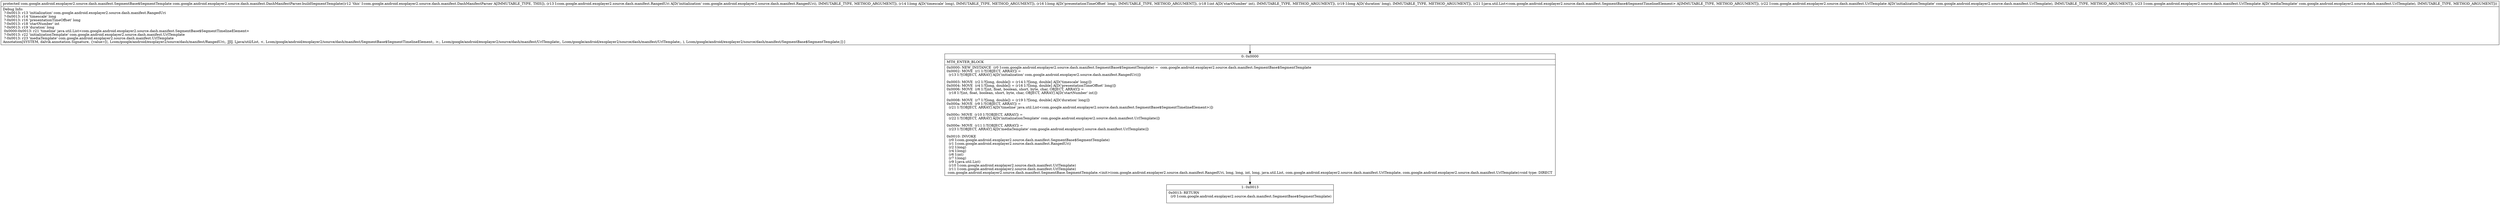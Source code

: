 digraph "CFG forcom.google.android.exoplayer2.source.dash.manifest.DashManifestParser.buildSegmentTemplate(Lcom\/google\/android\/exoplayer2\/source\/dash\/manifest\/RangedUri;JJIJLjava\/util\/List;Lcom\/google\/android\/exoplayer2\/source\/dash\/manifest\/UrlTemplate;Lcom\/google\/android\/exoplayer2\/source\/dash\/manifest\/UrlTemplate;)Lcom\/google\/android\/exoplayer2\/source\/dash\/manifest\/SegmentBase$SegmentTemplate;" {
Node_0 [shape=record,label="{0\:\ 0x0000|MTH_ENTER_BLOCK\l|0x0000: NEW_INSTANCE  (r0 I:com.google.android.exoplayer2.source.dash.manifest.SegmentBase$SegmentTemplate) =  com.google.android.exoplayer2.source.dash.manifest.SegmentBase$SegmentTemplate \l0x0002: MOVE  (r1 I:?[OBJECT, ARRAY]) = \l  (r13 I:?[OBJECT, ARRAY] A[D('initialization' com.google.android.exoplayer2.source.dash.manifest.RangedUri)])\l \l0x0003: MOVE  (r2 I:?[long, double]) = (r14 I:?[long, double] A[D('timescale' long)]) \l0x0004: MOVE  (r4 I:?[long, double]) = (r16 I:?[long, double] A[D('presentationTimeOffset' long)]) \l0x0006: MOVE  (r6 I:?[int, float, boolean, short, byte, char, OBJECT, ARRAY]) = \l  (r18 I:?[int, float, boolean, short, byte, char, OBJECT, ARRAY] A[D('startNumber' int)])\l \l0x0008: MOVE  (r7 I:?[long, double]) = (r19 I:?[long, double] A[D('duration' long)]) \l0x000a: MOVE  (r9 I:?[OBJECT, ARRAY]) = \l  (r21 I:?[OBJECT, ARRAY] A[D('timeline' java.util.List\<com.google.android.exoplayer2.source.dash.manifest.SegmentBase$SegmentTimelineElement\>)])\l \l0x000c: MOVE  (r10 I:?[OBJECT, ARRAY]) = \l  (r22 I:?[OBJECT, ARRAY] A[D('initializationTemplate' com.google.android.exoplayer2.source.dash.manifest.UrlTemplate)])\l \l0x000e: MOVE  (r11 I:?[OBJECT, ARRAY]) = \l  (r23 I:?[OBJECT, ARRAY] A[D('mediaTemplate' com.google.android.exoplayer2.source.dash.manifest.UrlTemplate)])\l \l0x0010: INVOKE  \l  (r0 I:com.google.android.exoplayer2.source.dash.manifest.SegmentBase$SegmentTemplate)\l  (r1 I:com.google.android.exoplayer2.source.dash.manifest.RangedUri)\l  (r2 I:long)\l  (r4 I:long)\l  (r6 I:int)\l  (r7 I:long)\l  (r9 I:java.util.List)\l  (r10 I:com.google.android.exoplayer2.source.dash.manifest.UrlTemplate)\l  (r11 I:com.google.android.exoplayer2.source.dash.manifest.UrlTemplate)\l com.google.android.exoplayer2.source.dash.manifest.SegmentBase.SegmentTemplate.\<init\>(com.google.android.exoplayer2.source.dash.manifest.RangedUri, long, long, int, long, java.util.List, com.google.android.exoplayer2.source.dash.manifest.UrlTemplate, com.google.android.exoplayer2.source.dash.manifest.UrlTemplate):void type: DIRECT \l}"];
Node_1 [shape=record,label="{1\:\ 0x0013|0x0013: RETURN  \l  (r0 I:com.google.android.exoplayer2.source.dash.manifest.SegmentBase$SegmentTemplate)\l \l}"];
MethodNode[shape=record,label="{protected com.google.android.exoplayer2.source.dash.manifest.SegmentBase$SegmentTemplate com.google.android.exoplayer2.source.dash.manifest.DashManifestParser.buildSegmentTemplate((r12 'this' I:com.google.android.exoplayer2.source.dash.manifest.DashManifestParser A[IMMUTABLE_TYPE, THIS]), (r13 I:com.google.android.exoplayer2.source.dash.manifest.RangedUri A[D('initialization' com.google.android.exoplayer2.source.dash.manifest.RangedUri), IMMUTABLE_TYPE, METHOD_ARGUMENT]), (r14 I:long A[D('timescale' long), IMMUTABLE_TYPE, METHOD_ARGUMENT]), (r16 I:long A[D('presentationTimeOffset' long), IMMUTABLE_TYPE, METHOD_ARGUMENT]), (r18 I:int A[D('startNumber' int), IMMUTABLE_TYPE, METHOD_ARGUMENT]), (r19 I:long A[D('duration' long), IMMUTABLE_TYPE, METHOD_ARGUMENT]), (r21 I:java.util.List\<com.google.android.exoplayer2.source.dash.manifest.SegmentBase$SegmentTimelineElement\> A[IMMUTABLE_TYPE, METHOD_ARGUMENT]), (r22 I:com.google.android.exoplayer2.source.dash.manifest.UrlTemplate A[D('initializationTemplate' com.google.android.exoplayer2.source.dash.manifest.UrlTemplate), IMMUTABLE_TYPE, METHOD_ARGUMENT]), (r23 I:com.google.android.exoplayer2.source.dash.manifest.UrlTemplate A[D('mediaTemplate' com.google.android.exoplayer2.source.dash.manifest.UrlTemplate), IMMUTABLE_TYPE, METHOD_ARGUMENT]))  | Debug Info:\l  ?\-0x0013: r13 'initialization' com.google.android.exoplayer2.source.dash.manifest.RangedUri\l  ?\-0x0013: r14 'timescale' long\l  ?\-0x0013: r16 'presentationTimeOffset' long\l  ?\-0x0013: r18 'startNumber' int\l  ?\-0x0013: r19 'duration' long\l  0x0000\-0x0013: r21 'timeline' java.util.List\<com.google.android.exoplayer2.source.dash.manifest.SegmentBase$SegmentTimelineElement\>\l  ?\-0x0013: r22 'initializationTemplate' com.google.android.exoplayer2.source.dash.manifest.UrlTemplate\l  ?\-0x0013: r23 'mediaTemplate' com.google.android.exoplayer2.source.dash.manifest.UrlTemplate\lAnnotation[SYSTEM, dalvik.annotation.Signature, \{value=[(, Lcom\/google\/android\/exoplayer2\/source\/dash\/manifest\/RangedUri;, JJIJ, Ljava\/util\/List, \<, Lcom\/google\/android\/exoplayer2\/source\/dash\/manifest\/SegmentBase$SegmentTimelineElement;, \>;, Lcom\/google\/android\/exoplayer2\/source\/dash\/manifest\/UrlTemplate;, Lcom\/google\/android\/exoplayer2\/source\/dash\/manifest\/UrlTemplate;, ), Lcom\/google\/android\/exoplayer2\/source\/dash\/manifest\/SegmentBase$SegmentTemplate;]\}]\l}"];
MethodNode -> Node_0;
Node_0 -> Node_1;
}

